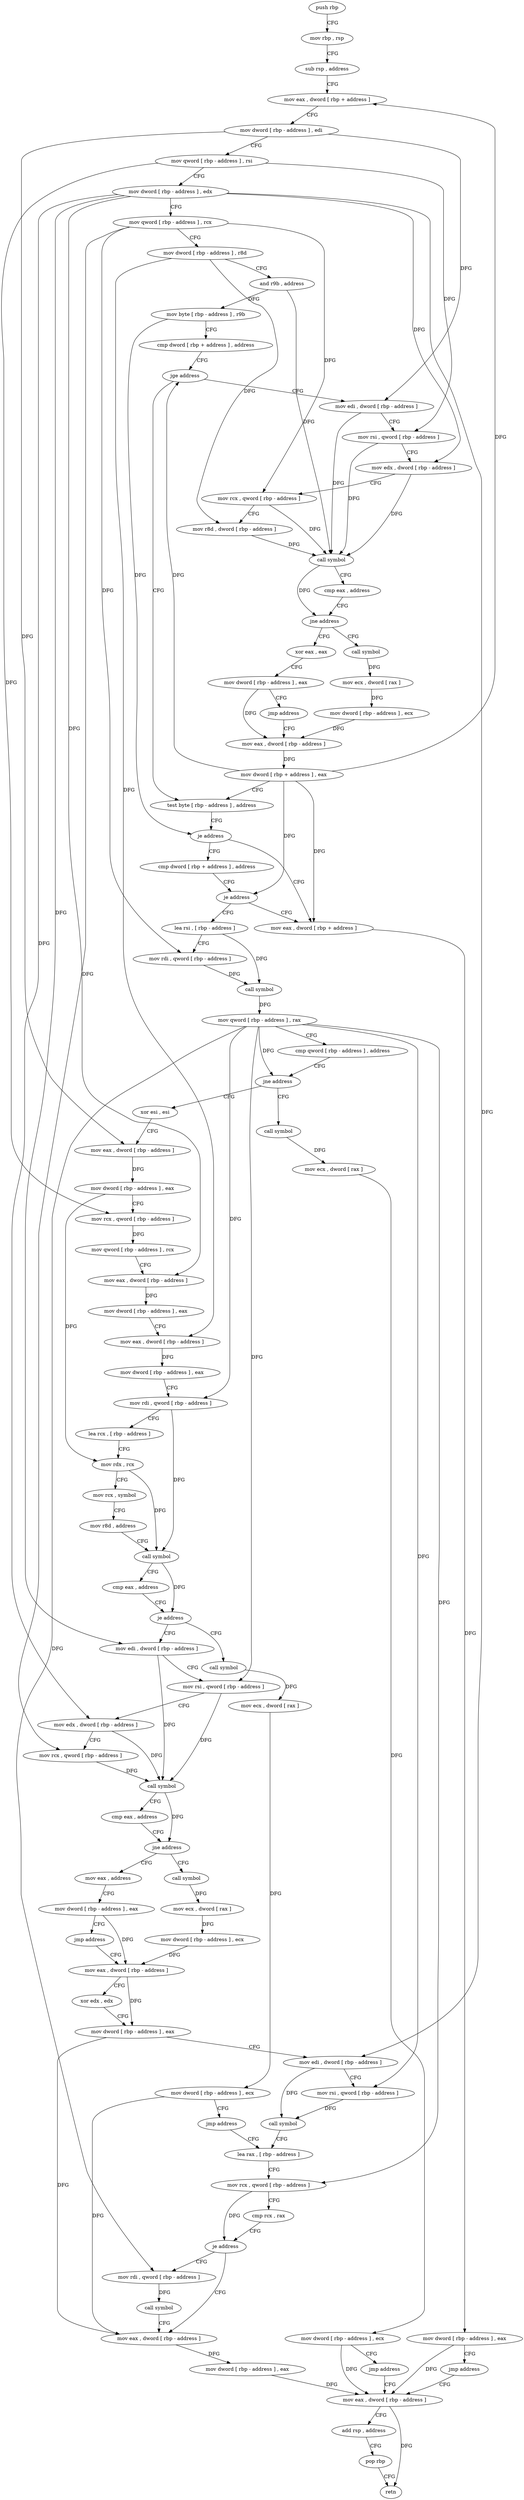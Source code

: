 digraph "func" {
"4244736" [label = "push rbp" ]
"4244737" [label = "mov rbp , rsp" ]
"4244740" [label = "sub rsp , address" ]
"4244747" [label = "mov eax , dword [ rbp + address ]" ]
"4244750" [label = "mov dword [ rbp - address ] , edi" ]
"4244753" [label = "mov qword [ rbp - address ] , rsi" ]
"4244757" [label = "mov dword [ rbp - address ] , edx" ]
"4244760" [label = "mov qword [ rbp - address ] , rcx" ]
"4244764" [label = "mov dword [ rbp - address ] , r8d" ]
"4244768" [label = "and r9b , address" ]
"4244772" [label = "mov byte [ rbp - address ] , r9b" ]
"4244776" [label = "cmp dword [ rbp + address ] , address" ]
"4244780" [label = "jge address" ]
"4244853" [label = "test byte [ rbp - address ] , address" ]
"4244786" [label = "mov edi , dword [ rbp - address ]" ]
"4244857" [label = "je address" ]
"4244873" [label = "mov eax , dword [ rbp + address ]" ]
"4244863" [label = "cmp dword [ rbp + address ] , address" ]
"4244789" [label = "mov rsi , qword [ rbp - address ]" ]
"4244793" [label = "mov edx , dword [ rbp - address ]" ]
"4244796" [label = "mov rcx , qword [ rbp - address ]" ]
"4244800" [label = "mov r8d , dword [ rbp - address ]" ]
"4244804" [label = "call symbol" ]
"4244809" [label = "cmp eax , address" ]
"4244812" [label = "jne address" ]
"4244831" [label = "call symbol" ]
"4244818" [label = "xor eax , eax" ]
"4244876" [label = "mov dword [ rbp - address ] , eax" ]
"4244879" [label = "jmp address" ]
"4245174" [label = "mov eax , dword [ rbp - address ]" ]
"4244867" [label = "je address" ]
"4244884" [label = "lea rsi , [ rbp - address ]" ]
"4244836" [label = "mov ecx , dword [ rax ]" ]
"4244838" [label = "mov dword [ rbp - address ] , ecx" ]
"4244844" [label = "mov eax , dword [ rbp - address ]" ]
"4244820" [label = "mov dword [ rbp - address ] , eax" ]
"4244826" [label = "jmp address" ]
"4245177" [label = "add rsp , address" ]
"4245184" [label = "pop rbp" ]
"4245185" [label = "retn" ]
"4244891" [label = "mov rdi , qword [ rbp - address ]" ]
"4244895" [label = "call symbol" ]
"4244900" [label = "mov qword [ rbp - address ] , rax" ]
"4244907" [label = "cmp qword [ rbp - address ] , address" ]
"4244915" [label = "jne address" ]
"4244936" [label = "xor esi , esi" ]
"4244921" [label = "call symbol" ]
"4244850" [label = "mov dword [ rbp + address ] , eax" ]
"4244938" [label = "mov eax , dword [ rbp - address ]" ]
"4244941" [label = "mov dword [ rbp - address ] , eax" ]
"4244947" [label = "mov rcx , qword [ rbp - address ]" ]
"4244951" [label = "mov qword [ rbp - address ] , rcx" ]
"4244958" [label = "mov eax , dword [ rbp - address ]" ]
"4244961" [label = "mov dword [ rbp - address ] , eax" ]
"4244967" [label = "mov eax , dword [ rbp - address ]" ]
"4244970" [label = "mov dword [ rbp - address ] , eax" ]
"4244976" [label = "mov rdi , qword [ rbp - address ]" ]
"4244983" [label = "lea rcx , [ rbp - address ]" ]
"4244990" [label = "mov rdx , rcx" ]
"4244993" [label = "mov rcx , symbol" ]
"4245003" [label = "mov r8d , address" ]
"4245009" [label = "call symbol" ]
"4245014" [label = "cmp eax , address" ]
"4245017" [label = "je address" ]
"4245041" [label = "mov edi , dword [ rbp - address ]" ]
"4245023" [label = "call symbol" ]
"4244926" [label = "mov ecx , dword [ rax ]" ]
"4244928" [label = "mov dword [ rbp - address ] , ecx" ]
"4244931" [label = "jmp address" ]
"4245044" [label = "mov rsi , qword [ rbp - address ]" ]
"4245051" [label = "mov edx , dword [ rbp - address ]" ]
"4245054" [label = "mov rcx , qword [ rbp - address ]" ]
"4245058" [label = "call symbol" ]
"4245063" [label = "cmp eax , address" ]
"4245066" [label = "jne address" ]
"4245088" [label = "call symbol" ]
"4245072" [label = "mov eax , address" ]
"4245028" [label = "mov ecx , dword [ rax ]" ]
"4245030" [label = "mov dword [ rbp - address ] , ecx" ]
"4245036" [label = "jmp address" ]
"4245130" [label = "lea rax , [ rbp - address ]" ]
"4245093" [label = "mov ecx , dword [ rax ]" ]
"4245095" [label = "mov dword [ rbp - address ] , ecx" ]
"4245101" [label = "mov eax , dword [ rbp - address ]" ]
"4245077" [label = "mov dword [ rbp - address ] , eax" ]
"4245083" [label = "jmp address" ]
"4245137" [label = "mov rcx , qword [ rbp - address ]" ]
"4245144" [label = "cmp rcx , rax" ]
"4245147" [label = "je address" ]
"4245165" [label = "mov eax , dword [ rbp - address ]" ]
"4245153" [label = "mov rdi , qword [ rbp - address ]" ]
"4245171" [label = "mov dword [ rbp - address ] , eax" ]
"4245160" [label = "call symbol" ]
"4245107" [label = "xor edx , edx" ]
"4245109" [label = "mov dword [ rbp - address ] , eax" ]
"4245115" [label = "mov edi , dword [ rbp - address ]" ]
"4245118" [label = "mov rsi , qword [ rbp - address ]" ]
"4245125" [label = "call symbol" ]
"4244736" -> "4244737" [ label = "CFG" ]
"4244737" -> "4244740" [ label = "CFG" ]
"4244740" -> "4244747" [ label = "CFG" ]
"4244747" -> "4244750" [ label = "CFG" ]
"4244750" -> "4244753" [ label = "CFG" ]
"4244750" -> "4244786" [ label = "DFG" ]
"4244750" -> "4244938" [ label = "DFG" ]
"4244753" -> "4244757" [ label = "CFG" ]
"4244753" -> "4244789" [ label = "DFG" ]
"4244753" -> "4244947" [ label = "DFG" ]
"4244757" -> "4244760" [ label = "CFG" ]
"4244757" -> "4244793" [ label = "DFG" ]
"4244757" -> "4244958" [ label = "DFG" ]
"4244757" -> "4245041" [ label = "DFG" ]
"4244757" -> "4245051" [ label = "DFG" ]
"4244757" -> "4245115" [ label = "DFG" ]
"4244760" -> "4244764" [ label = "CFG" ]
"4244760" -> "4244796" [ label = "DFG" ]
"4244760" -> "4244891" [ label = "DFG" ]
"4244760" -> "4245054" [ label = "DFG" ]
"4244764" -> "4244768" [ label = "CFG" ]
"4244764" -> "4244800" [ label = "DFG" ]
"4244764" -> "4244967" [ label = "DFG" ]
"4244768" -> "4244772" [ label = "DFG" ]
"4244768" -> "4244804" [ label = "DFG" ]
"4244772" -> "4244776" [ label = "CFG" ]
"4244772" -> "4244857" [ label = "DFG" ]
"4244776" -> "4244780" [ label = "CFG" ]
"4244780" -> "4244853" [ label = "CFG" ]
"4244780" -> "4244786" [ label = "CFG" ]
"4244853" -> "4244857" [ label = "CFG" ]
"4244786" -> "4244789" [ label = "CFG" ]
"4244786" -> "4244804" [ label = "DFG" ]
"4244857" -> "4244873" [ label = "CFG" ]
"4244857" -> "4244863" [ label = "CFG" ]
"4244873" -> "4244876" [ label = "DFG" ]
"4244863" -> "4244867" [ label = "CFG" ]
"4244789" -> "4244793" [ label = "CFG" ]
"4244789" -> "4244804" [ label = "DFG" ]
"4244793" -> "4244796" [ label = "CFG" ]
"4244793" -> "4244804" [ label = "DFG" ]
"4244796" -> "4244800" [ label = "CFG" ]
"4244796" -> "4244804" [ label = "DFG" ]
"4244800" -> "4244804" [ label = "DFG" ]
"4244804" -> "4244809" [ label = "CFG" ]
"4244804" -> "4244812" [ label = "DFG" ]
"4244809" -> "4244812" [ label = "CFG" ]
"4244812" -> "4244831" [ label = "CFG" ]
"4244812" -> "4244818" [ label = "CFG" ]
"4244831" -> "4244836" [ label = "DFG" ]
"4244818" -> "4244820" [ label = "CFG" ]
"4244876" -> "4244879" [ label = "CFG" ]
"4244876" -> "4245174" [ label = "DFG" ]
"4244879" -> "4245174" [ label = "CFG" ]
"4245174" -> "4245177" [ label = "CFG" ]
"4245174" -> "4245185" [ label = "DFG" ]
"4244867" -> "4244884" [ label = "CFG" ]
"4244867" -> "4244873" [ label = "CFG" ]
"4244884" -> "4244891" [ label = "CFG" ]
"4244884" -> "4244895" [ label = "DFG" ]
"4244836" -> "4244838" [ label = "DFG" ]
"4244838" -> "4244844" [ label = "DFG" ]
"4244844" -> "4244850" [ label = "DFG" ]
"4244820" -> "4244826" [ label = "CFG" ]
"4244820" -> "4244844" [ label = "DFG" ]
"4244826" -> "4244844" [ label = "CFG" ]
"4245177" -> "4245184" [ label = "CFG" ]
"4245184" -> "4245185" [ label = "CFG" ]
"4244891" -> "4244895" [ label = "DFG" ]
"4244895" -> "4244900" [ label = "DFG" ]
"4244900" -> "4244907" [ label = "CFG" ]
"4244900" -> "4244915" [ label = "DFG" ]
"4244900" -> "4244976" [ label = "DFG" ]
"4244900" -> "4245044" [ label = "DFG" ]
"4244900" -> "4245137" [ label = "DFG" ]
"4244900" -> "4245118" [ label = "DFG" ]
"4244900" -> "4245153" [ label = "DFG" ]
"4244907" -> "4244915" [ label = "CFG" ]
"4244915" -> "4244936" [ label = "CFG" ]
"4244915" -> "4244921" [ label = "CFG" ]
"4244936" -> "4244938" [ label = "CFG" ]
"4244921" -> "4244926" [ label = "DFG" ]
"4244850" -> "4244853" [ label = "CFG" ]
"4244850" -> "4244747" [ label = "DFG" ]
"4244850" -> "4244780" [ label = "DFG" ]
"4244850" -> "4244873" [ label = "DFG" ]
"4244850" -> "4244867" [ label = "DFG" ]
"4244938" -> "4244941" [ label = "DFG" ]
"4244941" -> "4244947" [ label = "CFG" ]
"4244941" -> "4244990" [ label = "DFG" ]
"4244947" -> "4244951" [ label = "DFG" ]
"4244951" -> "4244958" [ label = "CFG" ]
"4244958" -> "4244961" [ label = "DFG" ]
"4244961" -> "4244967" [ label = "CFG" ]
"4244967" -> "4244970" [ label = "DFG" ]
"4244970" -> "4244976" [ label = "CFG" ]
"4244976" -> "4244983" [ label = "CFG" ]
"4244976" -> "4245009" [ label = "DFG" ]
"4244983" -> "4244990" [ label = "CFG" ]
"4244990" -> "4244993" [ label = "CFG" ]
"4244990" -> "4245009" [ label = "DFG" ]
"4244993" -> "4245003" [ label = "CFG" ]
"4245003" -> "4245009" [ label = "CFG" ]
"4245009" -> "4245014" [ label = "CFG" ]
"4245009" -> "4245017" [ label = "DFG" ]
"4245014" -> "4245017" [ label = "CFG" ]
"4245017" -> "4245041" [ label = "CFG" ]
"4245017" -> "4245023" [ label = "CFG" ]
"4245041" -> "4245044" [ label = "CFG" ]
"4245041" -> "4245058" [ label = "DFG" ]
"4245023" -> "4245028" [ label = "DFG" ]
"4244926" -> "4244928" [ label = "DFG" ]
"4244928" -> "4244931" [ label = "CFG" ]
"4244928" -> "4245174" [ label = "DFG" ]
"4244931" -> "4245174" [ label = "CFG" ]
"4245044" -> "4245051" [ label = "CFG" ]
"4245044" -> "4245058" [ label = "DFG" ]
"4245051" -> "4245054" [ label = "CFG" ]
"4245051" -> "4245058" [ label = "DFG" ]
"4245054" -> "4245058" [ label = "DFG" ]
"4245058" -> "4245063" [ label = "CFG" ]
"4245058" -> "4245066" [ label = "DFG" ]
"4245063" -> "4245066" [ label = "CFG" ]
"4245066" -> "4245088" [ label = "CFG" ]
"4245066" -> "4245072" [ label = "CFG" ]
"4245088" -> "4245093" [ label = "DFG" ]
"4245072" -> "4245077" [ label = "CFG" ]
"4245028" -> "4245030" [ label = "DFG" ]
"4245030" -> "4245036" [ label = "CFG" ]
"4245030" -> "4245165" [ label = "DFG" ]
"4245036" -> "4245130" [ label = "CFG" ]
"4245130" -> "4245137" [ label = "CFG" ]
"4245093" -> "4245095" [ label = "DFG" ]
"4245095" -> "4245101" [ label = "DFG" ]
"4245101" -> "4245107" [ label = "CFG" ]
"4245101" -> "4245109" [ label = "DFG" ]
"4245077" -> "4245083" [ label = "CFG" ]
"4245077" -> "4245101" [ label = "DFG" ]
"4245083" -> "4245101" [ label = "CFG" ]
"4245137" -> "4245144" [ label = "CFG" ]
"4245137" -> "4245147" [ label = "DFG" ]
"4245144" -> "4245147" [ label = "CFG" ]
"4245147" -> "4245165" [ label = "CFG" ]
"4245147" -> "4245153" [ label = "CFG" ]
"4245165" -> "4245171" [ label = "DFG" ]
"4245153" -> "4245160" [ label = "DFG" ]
"4245171" -> "4245174" [ label = "DFG" ]
"4245160" -> "4245165" [ label = "CFG" ]
"4245107" -> "4245109" [ label = "CFG" ]
"4245109" -> "4245115" [ label = "CFG" ]
"4245109" -> "4245165" [ label = "DFG" ]
"4245115" -> "4245118" [ label = "CFG" ]
"4245115" -> "4245125" [ label = "DFG" ]
"4245118" -> "4245125" [ label = "DFG" ]
"4245125" -> "4245130" [ label = "CFG" ]
}
